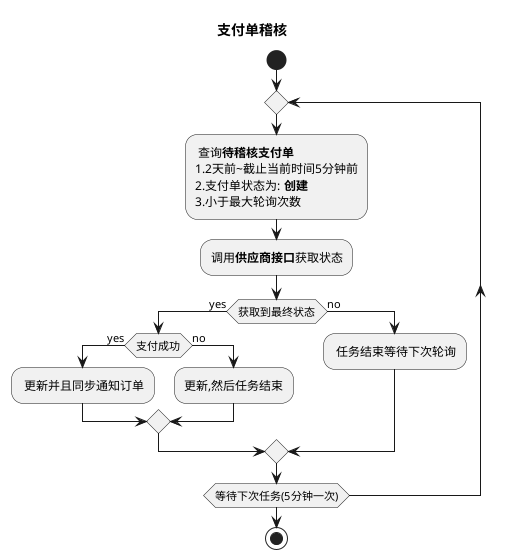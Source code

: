 @startuml
title: 支付单稽核
start
repeat
  : 查询**待稽核支付单**
  1.2天前~截止当前时间5分钟前
  2.支付单状态为: **创建**
  3.小于最大轮询次数;
  :调用**供应商接口**获取状态;
if (获取到最终状态) then (yes)
  if(支付成功) then (yes)
  : 更新并且同步通知订单;
  else (no)
  :更新,然后任务结束;
  endif
else (no)
  : 任务结束等待下次轮询;
endif
repeat while(等待下次任务(5分钟一次))
stop
@enduml